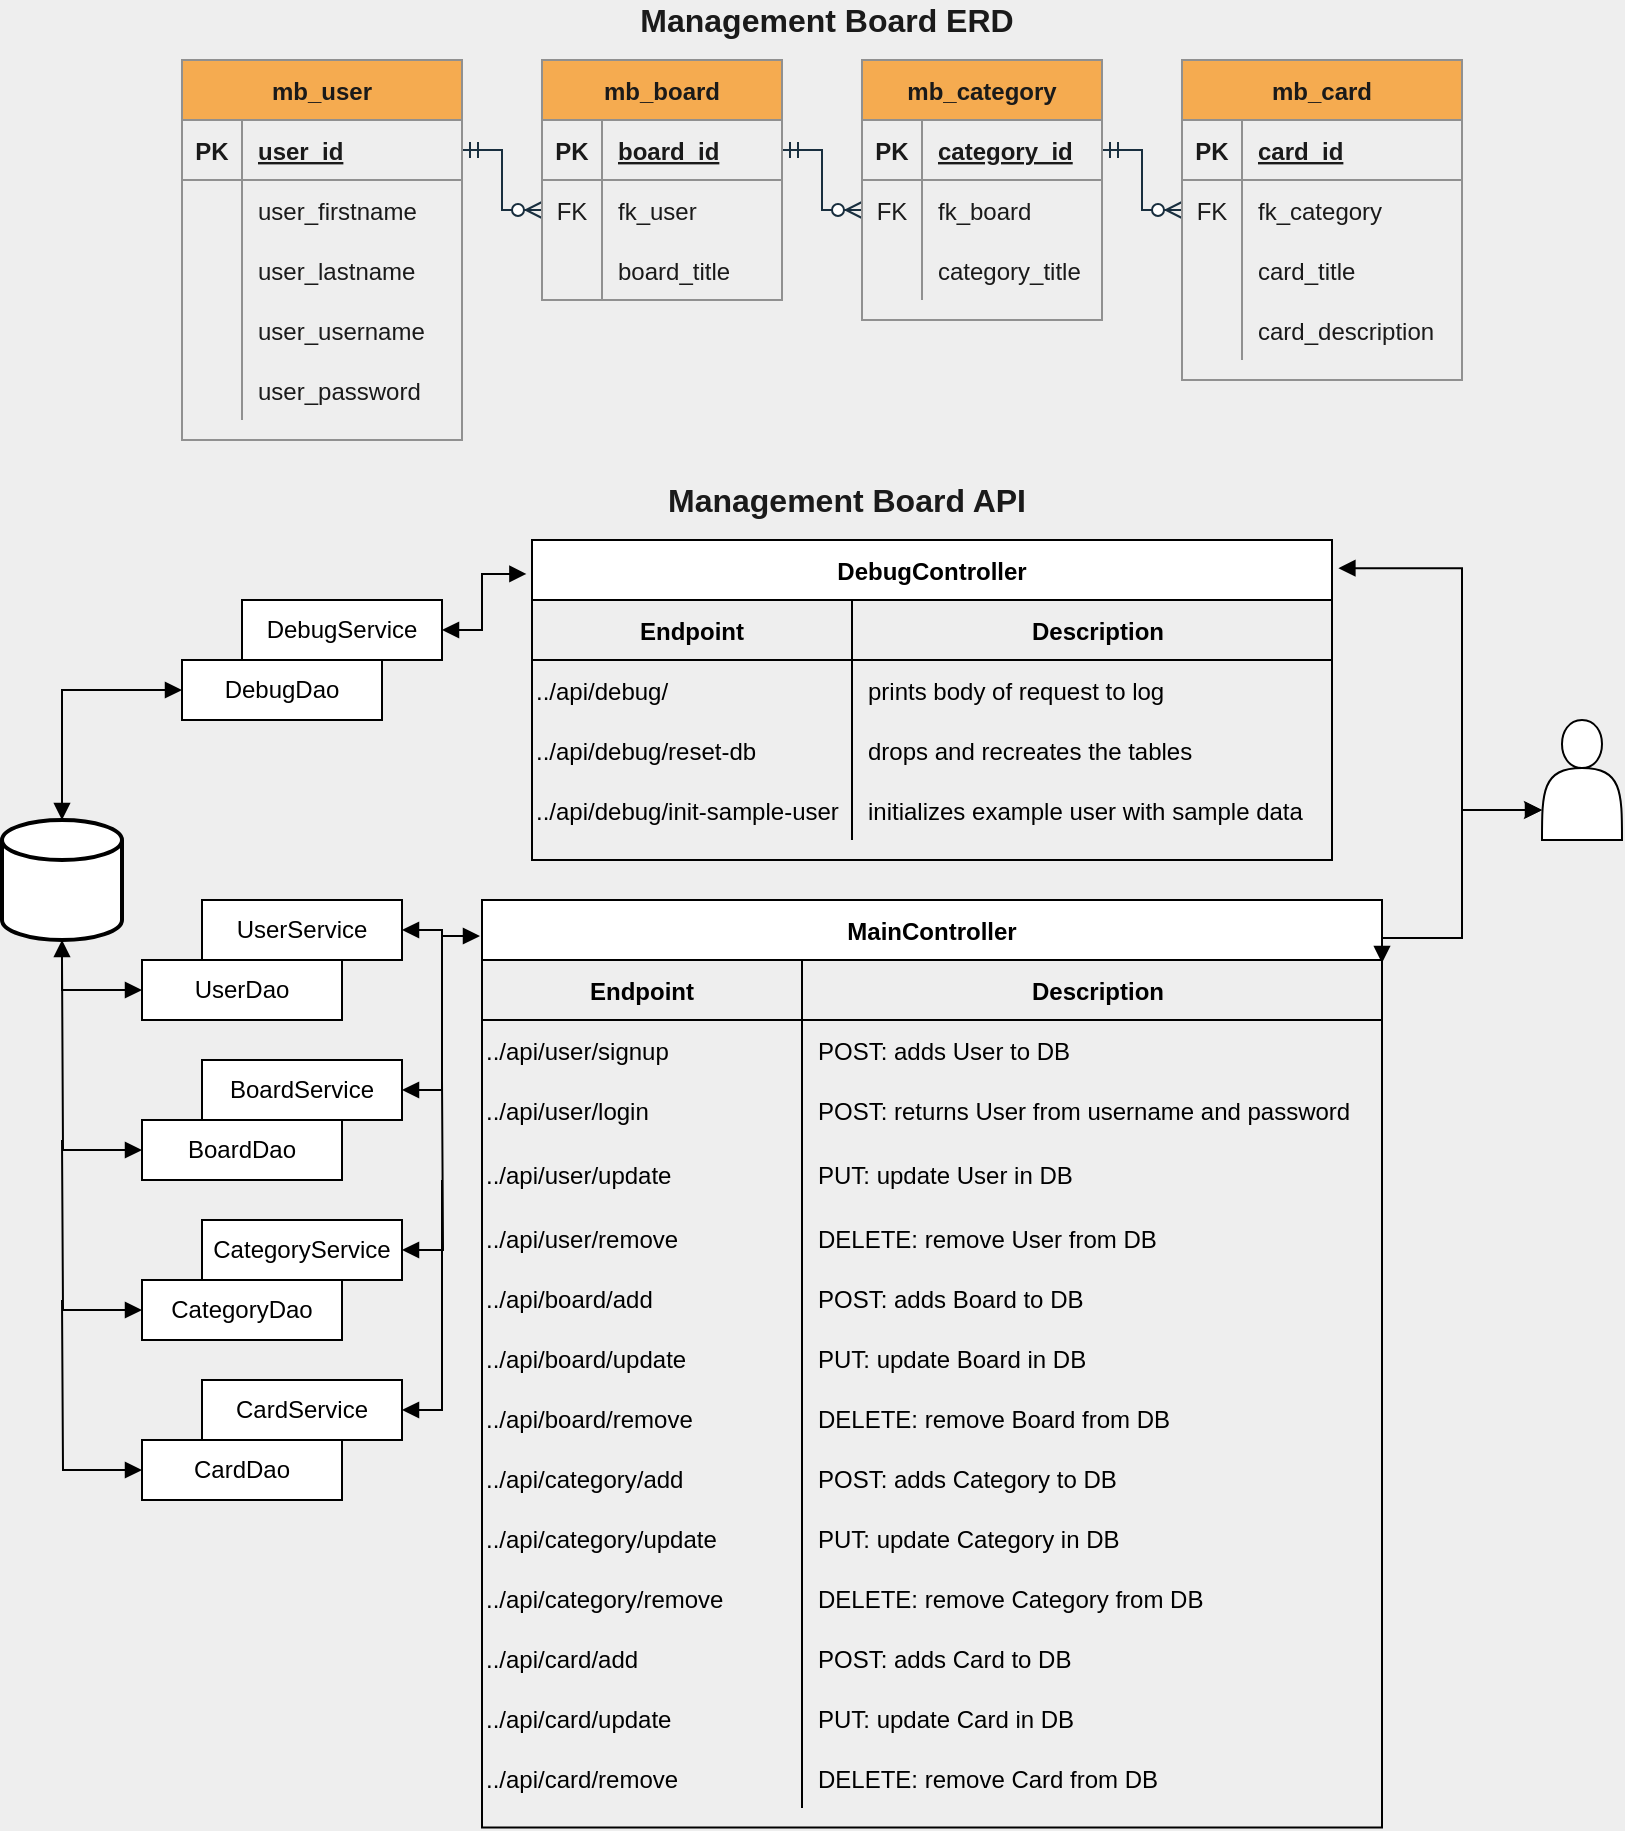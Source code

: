 <mxfile version="13.5.1" type="device"><diagram id="bUS6I_OW84krhXJBu0GH" name="Page-1"><mxGraphModel dx="1033" dy="857" grid="0" gridSize="10" guides="1" tooltips="1" connect="1" arrows="1" fold="1" page="1" pageScale="1" pageWidth="850" pageHeight="1100" background="#EEEEEE" math="0" shadow="0"><root><mxCell id="0"/><mxCell id="1" parent="0"/><mxCell id="Mch8yDM0V4C6ooZWS-Wh-33" style="edgeStyle=orthogonalEdgeStyle;rounded=0;orthogonalLoop=1;jettySize=auto;html=1;exitX=0;exitY=0.5;exitDx=0;exitDy=0;entryX=1;entryY=0.5;entryDx=0;entryDy=0;endArrow=ERmandOne;endFill=0;startArrow=ERzeroToMany;startFill=1;strokeColor=#182E3E;fontColor=#1A1A1A;labelBackgroundColor=#EEEEEE;" parent="1" source="Mch8yDM0V4C6ooZWS-Wh-30" target="Mch8yDM0V4C6ooZWS-Wh-2" edge="1"><mxGeometry relative="1" as="geometry"/></mxCell><mxCell id="Mch8yDM0V4C6ooZWS-Wh-47" style="edgeStyle=orthogonalEdgeStyle;rounded=0;orthogonalLoop=1;jettySize=auto;html=1;exitX=0;exitY=0.5;exitDx=0;exitDy=0;entryX=1;entryY=0.5;entryDx=0;entryDy=0;startArrow=ERzeroToMany;startFill=1;endArrow=ERmandOne;endFill=0;strokeColor=#182E3E;fontColor=#1A1A1A;labelBackgroundColor=#EEEEEE;" parent="1" source="Mch8yDM0V4C6ooZWS-Wh-38" target="Mch8yDM0V4C6ooZWS-Wh-18" edge="1"><mxGeometry relative="1" as="geometry"/></mxCell><mxCell id="Mch8yDM0V4C6ooZWS-Wh-61" style="edgeStyle=orthogonalEdgeStyle;rounded=0;orthogonalLoop=1;jettySize=auto;html=1;exitX=0;exitY=0.5;exitDx=0;exitDy=0;entryX=1;entryY=0.5;entryDx=0;entryDy=0;startArrow=ERzeroToMany;startFill=1;endArrow=ERmandOne;endFill=0;strokeColor=#182E3E;fontColor=#1A1A1A;labelBackgroundColor=#EEEEEE;" parent="1" source="Mch8yDM0V4C6ooZWS-Wh-52" target="Mch8yDM0V4C6ooZWS-Wh-35" edge="1"><mxGeometry relative="1" as="geometry"/></mxCell><mxCell id="6FtDQhhCmPX9kNPYUGTD-1" value="&lt;b&gt;&lt;font style=&quot;font-size: 16px&quot;&gt;Management Board ERD&lt;/font&gt;&lt;/b&gt;" style="text;html=1;strokeColor=none;fillColor=none;align=center;verticalAlign=middle;whiteSpace=wrap;rounded=0;sketch=0;fontColor=#1A1A1A;" parent="1" vertex="1"><mxGeometry x="320" y="10" width="225" height="20" as="geometry"/></mxCell><mxCell id="CRoO7DDvmNHPcw2Kahdc-35" value="&lt;b&gt;&lt;font style=&quot;font-size: 16px&quot;&gt;Management Board API&lt;/font&gt;&lt;/b&gt;" style="text;html=1;strokeColor=none;fillColor=none;align=center;verticalAlign=middle;whiteSpace=wrap;rounded=0;sketch=0;fontColor=#1A1A1A;" parent="1" vertex="1"><mxGeometry x="330" y="250" width="225" height="20" as="geometry"/></mxCell><mxCell id="CRoO7DDvmNHPcw2Kahdc-93" value="" style="strokeWidth=2;html=1;shape=mxgraph.flowchart.database;whiteSpace=wrap;align=left;" parent="1" vertex="1"><mxGeometry x="20" y="420" width="60" height="60" as="geometry"/></mxCell><mxCell id="CRoO7DDvmNHPcw2Kahdc-94" value="" style="shape=actor;whiteSpace=wrap;html=1;align=left;" parent="1" vertex="1"><mxGeometry x="790" y="370" width="40" height="60" as="geometry"/></mxCell><mxCell id="Mch8yDM0V4C6ooZWS-Wh-1" value="mb_user" style="shape=table;startSize=30;container=1;collapsible=1;childLayout=tableLayout;fixedRows=1;rowLines=0;fontStyle=1;align=center;resizeLast=1;fillColor=#F5AB50;strokeColor=#909090;fontColor=#1A1A1A;" parent="1" vertex="1"><mxGeometry x="110" y="40" width="140" height="190" as="geometry"/></mxCell><mxCell id="Mch8yDM0V4C6ooZWS-Wh-2" value="" style="shape=partialRectangle;collapsible=0;dropTarget=0;pointerEvents=0;fillColor=none;top=0;left=0;bottom=1;right=0;points=[[0,0.5],[1,0.5]];portConstraint=eastwest;strokeColor=#909090;fontColor=#1A1A1A;" parent="Mch8yDM0V4C6ooZWS-Wh-1" vertex="1"><mxGeometry y="30" width="140" height="30" as="geometry"/></mxCell><mxCell id="Mch8yDM0V4C6ooZWS-Wh-3" value="PK" style="shape=partialRectangle;connectable=0;fillColor=none;top=0;left=0;bottom=0;right=0;fontStyle=1;overflow=hidden;strokeColor=#909090;fontColor=#1A1A1A;" parent="Mch8yDM0V4C6ooZWS-Wh-2" vertex="1"><mxGeometry width="30" height="30" as="geometry"/></mxCell><mxCell id="Mch8yDM0V4C6ooZWS-Wh-4" value="user_id" style="shape=partialRectangle;connectable=0;fillColor=none;top=0;left=0;bottom=0;right=0;align=left;spacingLeft=6;fontStyle=5;overflow=hidden;strokeColor=#909090;fontColor=#1A1A1A;" parent="Mch8yDM0V4C6ooZWS-Wh-2" vertex="1"><mxGeometry x="30" width="110" height="30" as="geometry"/></mxCell><mxCell id="Mch8yDM0V4C6ooZWS-Wh-5" value="" style="shape=partialRectangle;collapsible=0;dropTarget=0;pointerEvents=0;fillColor=none;top=0;left=0;bottom=0;right=0;points=[[0,0.5],[1,0.5]];portConstraint=eastwest;strokeColor=#909090;fontColor=#1A1A1A;" parent="Mch8yDM0V4C6ooZWS-Wh-1" vertex="1"><mxGeometry y="60" width="140" height="30" as="geometry"/></mxCell><mxCell id="Mch8yDM0V4C6ooZWS-Wh-6" value="" style="shape=partialRectangle;connectable=0;fillColor=none;top=0;left=0;bottom=0;right=0;editable=1;overflow=hidden;strokeColor=#909090;fontColor=#1A1A1A;" parent="Mch8yDM0V4C6ooZWS-Wh-5" vertex="1"><mxGeometry width="30" height="30" as="geometry"/></mxCell><mxCell id="Mch8yDM0V4C6ooZWS-Wh-7" value="user_firstname" style="shape=partialRectangle;connectable=0;fillColor=none;top=0;left=0;bottom=0;right=0;align=left;spacingLeft=6;overflow=hidden;strokeColor=#909090;fontColor=#1A1A1A;" parent="Mch8yDM0V4C6ooZWS-Wh-5" vertex="1"><mxGeometry x="30" width="110" height="30" as="geometry"/></mxCell><mxCell id="Mch8yDM0V4C6ooZWS-Wh-8" value="" style="shape=partialRectangle;collapsible=0;dropTarget=0;pointerEvents=0;fillColor=none;top=0;left=0;bottom=0;right=0;points=[[0,0.5],[1,0.5]];portConstraint=eastwest;strokeColor=#909090;fontColor=#1A1A1A;" parent="Mch8yDM0V4C6ooZWS-Wh-1" vertex="1"><mxGeometry y="90" width="140" height="30" as="geometry"/></mxCell><mxCell id="Mch8yDM0V4C6ooZWS-Wh-9" value="" style="shape=partialRectangle;connectable=0;fillColor=none;top=0;left=0;bottom=0;right=0;editable=1;overflow=hidden;strokeColor=#909090;fontColor=#1A1A1A;" parent="Mch8yDM0V4C6ooZWS-Wh-8" vertex="1"><mxGeometry width="30" height="30" as="geometry"/></mxCell><mxCell id="Mch8yDM0V4C6ooZWS-Wh-10" value="user_lastname" style="shape=partialRectangle;connectable=0;fillColor=none;top=0;left=0;bottom=0;right=0;align=left;spacingLeft=6;overflow=hidden;strokeColor=#909090;fontColor=#1A1A1A;" parent="Mch8yDM0V4C6ooZWS-Wh-8" vertex="1"><mxGeometry x="30" width="110" height="30" as="geometry"/></mxCell><mxCell id="Mch8yDM0V4C6ooZWS-Wh-11" value="" style="shape=partialRectangle;collapsible=0;dropTarget=0;pointerEvents=0;fillColor=none;top=0;left=0;bottom=0;right=0;points=[[0,0.5],[1,0.5]];portConstraint=eastwest;strokeColor=#909090;fontColor=#1A1A1A;" parent="Mch8yDM0V4C6ooZWS-Wh-1" vertex="1"><mxGeometry y="120" width="140" height="30" as="geometry"/></mxCell><mxCell id="Mch8yDM0V4C6ooZWS-Wh-12" value="" style="shape=partialRectangle;connectable=0;fillColor=none;top=0;left=0;bottom=0;right=0;editable=1;overflow=hidden;strokeColor=#909090;fontColor=#1A1A1A;" parent="Mch8yDM0V4C6ooZWS-Wh-11" vertex="1"><mxGeometry width="30" height="30" as="geometry"/></mxCell><mxCell id="Mch8yDM0V4C6ooZWS-Wh-13" value="user_username" style="shape=partialRectangle;connectable=0;fillColor=none;top=0;left=0;bottom=0;right=0;align=left;spacingLeft=6;overflow=hidden;strokeColor=#909090;fontColor=#1A1A1A;" parent="Mch8yDM0V4C6ooZWS-Wh-11" vertex="1"><mxGeometry x="30" width="110" height="30" as="geometry"/></mxCell><mxCell id="Mch8yDM0V4C6ooZWS-Wh-14" value="" style="shape=partialRectangle;collapsible=0;dropTarget=0;pointerEvents=0;fillColor=none;top=0;left=0;bottom=0;right=0;points=[[0,0.5],[1,0.5]];portConstraint=eastwest;strokeColor=#909090;fontColor=#1A1A1A;" parent="Mch8yDM0V4C6ooZWS-Wh-1" vertex="1"><mxGeometry y="150" width="140" height="30" as="geometry"/></mxCell><mxCell id="Mch8yDM0V4C6ooZWS-Wh-15" value="" style="shape=partialRectangle;connectable=0;fillColor=none;top=0;left=0;bottom=0;right=0;editable=1;overflow=hidden;strokeColor=#909090;fontColor=#1A1A1A;" parent="Mch8yDM0V4C6ooZWS-Wh-14" vertex="1"><mxGeometry width="30" height="30" as="geometry"/></mxCell><mxCell id="Mch8yDM0V4C6ooZWS-Wh-16" value="user_password" style="shape=partialRectangle;connectable=0;fillColor=none;top=0;left=0;bottom=0;right=0;align=left;spacingLeft=6;overflow=hidden;strokeColor=#909090;fontColor=#1A1A1A;" parent="Mch8yDM0V4C6ooZWS-Wh-14" vertex="1"><mxGeometry x="30" width="110" height="30" as="geometry"/></mxCell><mxCell id="Mch8yDM0V4C6ooZWS-Wh-17" value="mb_board" style="shape=table;startSize=30;container=1;collapsible=1;childLayout=tableLayout;fixedRows=1;rowLines=0;fontStyle=1;align=center;resizeLast=1;fillColor=#F5AB50;strokeColor=#909090;fontColor=#1A1A1A;" parent="1" vertex="1"><mxGeometry x="290" y="40" width="120" height="120" as="geometry"/></mxCell><mxCell id="Mch8yDM0V4C6ooZWS-Wh-18" value="" style="shape=partialRectangle;collapsible=0;dropTarget=0;pointerEvents=0;fillColor=none;top=0;left=0;bottom=1;right=0;points=[[0,0.5],[1,0.5]];portConstraint=eastwest;strokeColor=#909090;fontColor=#1A1A1A;" parent="Mch8yDM0V4C6ooZWS-Wh-17" vertex="1"><mxGeometry y="30" width="120" height="30" as="geometry"/></mxCell><mxCell id="Mch8yDM0V4C6ooZWS-Wh-19" value="PK" style="shape=partialRectangle;connectable=0;fillColor=none;top=0;left=0;bottom=0;right=0;fontStyle=1;overflow=hidden;strokeColor=#909090;fontColor=#1A1A1A;" parent="Mch8yDM0V4C6ooZWS-Wh-18" vertex="1"><mxGeometry width="30" height="30" as="geometry"/></mxCell><mxCell id="Mch8yDM0V4C6ooZWS-Wh-20" value="board_id" style="shape=partialRectangle;connectable=0;fillColor=none;top=0;left=0;bottom=0;right=0;align=left;spacingLeft=6;fontStyle=5;overflow=hidden;strokeColor=#909090;fontColor=#1A1A1A;" parent="Mch8yDM0V4C6ooZWS-Wh-18" vertex="1"><mxGeometry x="30" width="90" height="30" as="geometry"/></mxCell><mxCell id="Mch8yDM0V4C6ooZWS-Wh-30" value="" style="shape=partialRectangle;collapsible=0;dropTarget=0;pointerEvents=0;fillColor=none;top=0;left=0;bottom=0;right=0;points=[[0,0.5],[1,0.5]];portConstraint=eastwest;strokeColor=#909090;fontColor=#1A1A1A;" parent="Mch8yDM0V4C6ooZWS-Wh-17" vertex="1"><mxGeometry y="60" width="120" height="30" as="geometry"/></mxCell><mxCell id="Mch8yDM0V4C6ooZWS-Wh-31" value="FK" style="shape=partialRectangle;connectable=0;fillColor=none;top=0;left=0;bottom=0;right=0;editable=1;overflow=hidden;strokeColor=#909090;fontColor=#1A1A1A;" parent="Mch8yDM0V4C6ooZWS-Wh-30" vertex="1"><mxGeometry width="30" height="30" as="geometry"/></mxCell><mxCell id="Mch8yDM0V4C6ooZWS-Wh-32" value="fk_user" style="shape=partialRectangle;connectable=0;fillColor=none;top=0;left=0;bottom=0;right=0;align=left;spacingLeft=6;overflow=hidden;strokeColor=#909090;fontColor=#1A1A1A;" parent="Mch8yDM0V4C6ooZWS-Wh-30" vertex="1"><mxGeometry x="30" width="90" height="30" as="geometry"/></mxCell><mxCell id="Mch8yDM0V4C6ooZWS-Wh-21" value="" style="shape=partialRectangle;collapsible=0;dropTarget=0;pointerEvents=0;fillColor=none;top=0;left=0;bottom=0;right=0;points=[[0,0.5],[1,0.5]];portConstraint=eastwest;strokeColor=#909090;fontColor=#1A1A1A;" parent="Mch8yDM0V4C6ooZWS-Wh-17" vertex="1"><mxGeometry y="90" width="120" height="30" as="geometry"/></mxCell><mxCell id="Mch8yDM0V4C6ooZWS-Wh-22" value="" style="shape=partialRectangle;connectable=0;fillColor=none;top=0;left=0;bottom=0;right=0;editable=1;overflow=hidden;strokeColor=#909090;fontColor=#1A1A1A;" parent="Mch8yDM0V4C6ooZWS-Wh-21" vertex="1"><mxGeometry width="30" height="30" as="geometry"/></mxCell><mxCell id="Mch8yDM0V4C6ooZWS-Wh-23" value="board_title" style="shape=partialRectangle;connectable=0;fillColor=none;top=0;left=0;bottom=0;right=0;align=left;spacingLeft=6;overflow=hidden;strokeColor=#909090;fontColor=#1A1A1A;" parent="Mch8yDM0V4C6ooZWS-Wh-21" vertex="1"><mxGeometry x="30" width="90" height="30" as="geometry"/></mxCell><mxCell id="Mch8yDM0V4C6ooZWS-Wh-34" value="mb_category" style="shape=table;startSize=30;container=1;collapsible=1;childLayout=tableLayout;fixedRows=1;rowLines=0;fontStyle=1;align=center;resizeLast=1;fillColor=#F5AB50;strokeColor=#909090;fontColor=#1A1A1A;" parent="1" vertex="1"><mxGeometry x="450" y="40" width="120" height="130" as="geometry"/></mxCell><mxCell id="Mch8yDM0V4C6ooZWS-Wh-35" value="" style="shape=partialRectangle;collapsible=0;dropTarget=0;pointerEvents=0;fillColor=none;top=0;left=0;bottom=1;right=0;points=[[0,0.5],[1,0.5]];portConstraint=eastwest;strokeColor=#909090;fontColor=#1A1A1A;" parent="Mch8yDM0V4C6ooZWS-Wh-34" vertex="1"><mxGeometry y="30" width="120" height="30" as="geometry"/></mxCell><mxCell id="Mch8yDM0V4C6ooZWS-Wh-36" value="PK" style="shape=partialRectangle;connectable=0;fillColor=none;top=0;left=0;bottom=0;right=0;fontStyle=1;overflow=hidden;strokeColor=#909090;fontColor=#1A1A1A;" parent="Mch8yDM0V4C6ooZWS-Wh-35" vertex="1"><mxGeometry width="30" height="30" as="geometry"/></mxCell><mxCell id="Mch8yDM0V4C6ooZWS-Wh-37" value="category_id" style="shape=partialRectangle;connectable=0;fillColor=none;top=0;left=0;bottom=0;right=0;align=left;spacingLeft=6;fontStyle=5;overflow=hidden;strokeColor=#909090;fontColor=#1A1A1A;" parent="Mch8yDM0V4C6ooZWS-Wh-35" vertex="1"><mxGeometry x="30" width="90" height="30" as="geometry"/></mxCell><mxCell id="Mch8yDM0V4C6ooZWS-Wh-38" value="" style="shape=partialRectangle;collapsible=0;dropTarget=0;pointerEvents=0;fillColor=none;top=0;left=0;bottom=0;right=0;points=[[0,0.5],[1,0.5]];portConstraint=eastwest;strokeColor=#909090;fontColor=#1A1A1A;" parent="Mch8yDM0V4C6ooZWS-Wh-34" vertex="1"><mxGeometry y="60" width="120" height="30" as="geometry"/></mxCell><mxCell id="Mch8yDM0V4C6ooZWS-Wh-39" value="FK" style="shape=partialRectangle;connectable=0;fillColor=none;top=0;left=0;bottom=0;right=0;editable=1;overflow=hidden;strokeColor=#909090;fontColor=#1A1A1A;" parent="Mch8yDM0V4C6ooZWS-Wh-38" vertex="1"><mxGeometry width="30" height="30" as="geometry"/></mxCell><mxCell id="Mch8yDM0V4C6ooZWS-Wh-40" value="fk_board" style="shape=partialRectangle;connectable=0;fillColor=none;top=0;left=0;bottom=0;right=0;align=left;spacingLeft=6;overflow=hidden;strokeColor=#909090;fontColor=#1A1A1A;" parent="Mch8yDM0V4C6ooZWS-Wh-38" vertex="1"><mxGeometry x="30" width="90" height="30" as="geometry"/></mxCell><mxCell id="Mch8yDM0V4C6ooZWS-Wh-41" value="" style="shape=partialRectangle;collapsible=0;dropTarget=0;pointerEvents=0;fillColor=none;top=0;left=0;bottom=0;right=0;points=[[0,0.5],[1,0.5]];portConstraint=eastwest;strokeColor=#909090;fontColor=#1A1A1A;" parent="Mch8yDM0V4C6ooZWS-Wh-34" vertex="1"><mxGeometry y="90" width="120" height="30" as="geometry"/></mxCell><mxCell id="Mch8yDM0V4C6ooZWS-Wh-42" value="" style="shape=partialRectangle;connectable=0;fillColor=none;top=0;left=0;bottom=0;right=0;editable=1;overflow=hidden;strokeColor=#909090;fontColor=#1A1A1A;" parent="Mch8yDM0V4C6ooZWS-Wh-41" vertex="1"><mxGeometry width="30" height="30" as="geometry"/></mxCell><mxCell id="Mch8yDM0V4C6ooZWS-Wh-43" value="category_title" style="shape=partialRectangle;connectable=0;fillColor=none;top=0;left=0;bottom=0;right=0;align=left;spacingLeft=6;overflow=hidden;strokeColor=#909090;fontColor=#1A1A1A;" parent="Mch8yDM0V4C6ooZWS-Wh-41" vertex="1"><mxGeometry x="30" width="90" height="30" as="geometry"/></mxCell><mxCell id="Mch8yDM0V4C6ooZWS-Wh-48" value="mb_card" style="shape=table;startSize=30;container=1;collapsible=1;childLayout=tableLayout;fixedRows=1;rowLines=0;fontStyle=1;align=center;resizeLast=1;fillColor=#F5AB50;strokeColor=#909090;fontColor=#1A1A1A;" parent="1" vertex="1"><mxGeometry x="610" y="40" width="140" height="160" as="geometry"/></mxCell><mxCell id="Mch8yDM0V4C6ooZWS-Wh-49" value="" style="shape=partialRectangle;collapsible=0;dropTarget=0;pointerEvents=0;fillColor=none;top=0;left=0;bottom=1;right=0;points=[[0,0.5],[1,0.5]];portConstraint=eastwest;strokeColor=#909090;fontColor=#1A1A1A;" parent="Mch8yDM0V4C6ooZWS-Wh-48" vertex="1"><mxGeometry y="30" width="140" height="30" as="geometry"/></mxCell><mxCell id="Mch8yDM0V4C6ooZWS-Wh-50" value="PK" style="shape=partialRectangle;connectable=0;fillColor=none;top=0;left=0;bottom=0;right=0;fontStyle=1;overflow=hidden;strokeColor=#909090;fontColor=#1A1A1A;" parent="Mch8yDM0V4C6ooZWS-Wh-49" vertex="1"><mxGeometry width="30" height="30" as="geometry"/></mxCell><mxCell id="Mch8yDM0V4C6ooZWS-Wh-51" value="card_id" style="shape=partialRectangle;connectable=0;fillColor=none;top=0;left=0;bottom=0;right=0;align=left;spacingLeft=6;fontStyle=5;overflow=hidden;strokeColor=#909090;fontColor=#1A1A1A;" parent="Mch8yDM0V4C6ooZWS-Wh-49" vertex="1"><mxGeometry x="30" width="110" height="30" as="geometry"/></mxCell><mxCell id="Mch8yDM0V4C6ooZWS-Wh-52" value="" style="shape=partialRectangle;collapsible=0;dropTarget=0;pointerEvents=0;fillColor=none;top=0;left=0;bottom=0;right=0;points=[[0,0.5],[1,0.5]];portConstraint=eastwest;strokeColor=#909090;fontColor=#1A1A1A;" parent="Mch8yDM0V4C6ooZWS-Wh-48" vertex="1"><mxGeometry y="60" width="140" height="30" as="geometry"/></mxCell><mxCell id="Mch8yDM0V4C6ooZWS-Wh-53" value="FK" style="shape=partialRectangle;connectable=0;fillColor=none;top=0;left=0;bottom=0;right=0;editable=1;overflow=hidden;strokeColor=#909090;fontColor=#1A1A1A;" parent="Mch8yDM0V4C6ooZWS-Wh-52" vertex="1"><mxGeometry width="30" height="30" as="geometry"/></mxCell><mxCell id="Mch8yDM0V4C6ooZWS-Wh-54" value="fk_category" style="shape=partialRectangle;connectable=0;fillColor=none;top=0;left=0;bottom=0;right=0;align=left;spacingLeft=6;overflow=hidden;strokeColor=#909090;fontColor=#1A1A1A;" parent="Mch8yDM0V4C6ooZWS-Wh-52" vertex="1"><mxGeometry x="30" width="110" height="30" as="geometry"/></mxCell><mxCell id="Mch8yDM0V4C6ooZWS-Wh-55" value="" style="shape=partialRectangle;collapsible=0;dropTarget=0;pointerEvents=0;fillColor=none;top=0;left=0;bottom=0;right=0;points=[[0,0.5],[1,0.5]];portConstraint=eastwest;strokeColor=#909090;fontColor=#1A1A1A;" parent="Mch8yDM0V4C6ooZWS-Wh-48" vertex="1"><mxGeometry y="90" width="140" height="30" as="geometry"/></mxCell><mxCell id="Mch8yDM0V4C6ooZWS-Wh-56" value="" style="shape=partialRectangle;connectable=0;fillColor=none;top=0;left=0;bottom=0;right=0;editable=1;overflow=hidden;strokeColor=#909090;fontColor=#1A1A1A;" parent="Mch8yDM0V4C6ooZWS-Wh-55" vertex="1"><mxGeometry width="30" height="30" as="geometry"/></mxCell><mxCell id="Mch8yDM0V4C6ooZWS-Wh-57" value="card_title" style="shape=partialRectangle;connectable=0;fillColor=none;top=0;left=0;bottom=0;right=0;align=left;spacingLeft=6;overflow=hidden;strokeColor=#909090;fontColor=#1A1A1A;" parent="Mch8yDM0V4C6ooZWS-Wh-55" vertex="1"><mxGeometry x="30" width="110" height="30" as="geometry"/></mxCell><mxCell id="Mch8yDM0V4C6ooZWS-Wh-58" value="" style="shape=partialRectangle;collapsible=0;dropTarget=0;pointerEvents=0;fillColor=none;top=0;left=0;bottom=0;right=0;points=[[0,0.5],[1,0.5]];portConstraint=eastwest;strokeColor=#909090;fontColor=#1A1A1A;" parent="Mch8yDM0V4C6ooZWS-Wh-48" vertex="1"><mxGeometry y="120" width="140" height="30" as="geometry"/></mxCell><mxCell id="Mch8yDM0V4C6ooZWS-Wh-59" value="" style="shape=partialRectangle;connectable=0;fillColor=none;top=0;left=0;bottom=0;right=0;editable=1;overflow=hidden;strokeColor=#909090;fontColor=#1A1A1A;" parent="Mch8yDM0V4C6ooZWS-Wh-58" vertex="1"><mxGeometry width="30" height="30" as="geometry"/></mxCell><mxCell id="Mch8yDM0V4C6ooZWS-Wh-60" value="card_description" style="shape=partialRectangle;connectable=0;fillColor=none;top=0;left=0;bottom=0;right=0;align=left;spacingLeft=6;overflow=hidden;strokeColor=#909090;fontColor=#1A1A1A;" parent="Mch8yDM0V4C6ooZWS-Wh-58" vertex="1"><mxGeometry x="30" width="110" height="30" as="geometry"/></mxCell><mxCell id="CRoO7DDvmNHPcw2Kahdc-36" value="MainController" style="shape=table;startSize=30;container=1;collapsible=1;childLayout=tableLayout;fixedRows=1;rowLines=0;fontStyle=1;align=center;resizeLast=1;" parent="1" vertex="1"><mxGeometry x="260" y="460" width="450" height="463.75" as="geometry"/></mxCell><mxCell id="CRoO7DDvmNHPcw2Kahdc-37" value="" style="shape=partialRectangle;collapsible=0;dropTarget=0;pointerEvents=0;fillColor=none;top=0;left=0;bottom=1;right=0;points=[[0,0.5],[1,0.5]];portConstraint=eastwest;" parent="CRoO7DDvmNHPcw2Kahdc-36" vertex="1"><mxGeometry y="30" width="450" height="30" as="geometry"/></mxCell><mxCell id="CRoO7DDvmNHPcw2Kahdc-38" value="Endpoint" style="shape=partialRectangle;connectable=0;fillColor=none;top=0;left=0;bottom=0;right=0;fontStyle=1;overflow=hidden;" parent="CRoO7DDvmNHPcw2Kahdc-37" vertex="1"><mxGeometry width="160" height="30" as="geometry"/></mxCell><mxCell id="CRoO7DDvmNHPcw2Kahdc-39" value="Description" style="shape=partialRectangle;connectable=0;fillColor=none;top=0;left=0;bottom=0;right=0;align=center;spacingLeft=6;fontStyle=1;overflow=hidden;" parent="CRoO7DDvmNHPcw2Kahdc-37" vertex="1"><mxGeometry x="160" width="290" height="30" as="geometry"/></mxCell><mxCell id="CRoO7DDvmNHPcw2Kahdc-40" value="" style="shape=partialRectangle;collapsible=0;dropTarget=0;pointerEvents=0;fillColor=none;top=0;left=0;bottom=0;right=0;points=[[0,0.5],[1,0.5]];portConstraint=eastwest;" parent="CRoO7DDvmNHPcw2Kahdc-36" vertex="1"><mxGeometry y="60" width="450" height="30" as="geometry"/></mxCell><mxCell id="CRoO7DDvmNHPcw2Kahdc-41" value="../api/user/signup" style="shape=partialRectangle;connectable=0;fillColor=none;top=0;left=0;bottom=0;right=0;editable=1;overflow=hidden;align=left;" parent="CRoO7DDvmNHPcw2Kahdc-40" vertex="1"><mxGeometry width="160" height="30" as="geometry"/></mxCell><mxCell id="CRoO7DDvmNHPcw2Kahdc-42" value="POST: adds User to DB" style="shape=partialRectangle;connectable=0;fillColor=none;top=0;left=0;bottom=0;right=0;align=left;spacingLeft=6;overflow=hidden;" parent="CRoO7DDvmNHPcw2Kahdc-40" vertex="1"><mxGeometry x="160" width="290" height="30" as="geometry"/></mxCell><mxCell id="CRoO7DDvmNHPcw2Kahdc-43" value="" style="shape=partialRectangle;collapsible=0;dropTarget=0;pointerEvents=0;fillColor=none;top=0;left=0;bottom=0;right=0;points=[[0,0.5],[1,0.5]];portConstraint=eastwest;" parent="CRoO7DDvmNHPcw2Kahdc-36" vertex="1"><mxGeometry y="90" width="450" height="30" as="geometry"/></mxCell><mxCell id="CRoO7DDvmNHPcw2Kahdc-44" value="../api/user/login" style="shape=partialRectangle;connectable=0;fillColor=none;top=0;left=0;bottom=0;right=0;editable=1;overflow=hidden;align=left;" parent="CRoO7DDvmNHPcw2Kahdc-43" vertex="1"><mxGeometry width="160" height="30" as="geometry"/></mxCell><mxCell id="CRoO7DDvmNHPcw2Kahdc-45" value="POST: returns User from username and password" style="shape=partialRectangle;connectable=0;fillColor=none;top=0;left=0;bottom=0;right=0;align=left;spacingLeft=6;overflow=hidden;" parent="CRoO7DDvmNHPcw2Kahdc-43" vertex="1"><mxGeometry x="160" width="290" height="30" as="geometry"/></mxCell><mxCell id="CRoO7DDvmNHPcw2Kahdc-46" value="" style="shape=partialRectangle;collapsible=0;dropTarget=0;pointerEvents=0;fillColor=none;top=0;left=0;bottom=0;right=0;points=[[0,0.5],[1,0.5]];portConstraint=eastwest;" parent="CRoO7DDvmNHPcw2Kahdc-36" vertex="1"><mxGeometry y="120" width="450" height="34" as="geometry"/></mxCell><mxCell id="CRoO7DDvmNHPcw2Kahdc-47" value="../api/user/update" style="shape=partialRectangle;connectable=0;fillColor=none;top=0;left=0;bottom=0;right=0;editable=1;overflow=hidden;align=left;" parent="CRoO7DDvmNHPcw2Kahdc-46" vertex="1"><mxGeometry width="160" height="34" as="geometry"/></mxCell><mxCell id="CRoO7DDvmNHPcw2Kahdc-48" value="PUT: update User in DB" style="shape=partialRectangle;connectable=0;fillColor=none;top=0;left=0;bottom=0;right=0;align=left;spacingLeft=6;overflow=hidden;" parent="CRoO7DDvmNHPcw2Kahdc-46" vertex="1"><mxGeometry x="160" width="290" height="34" as="geometry"/></mxCell><mxCell id="CRoO7DDvmNHPcw2Kahdc-68" value="" style="shape=partialRectangle;collapsible=0;dropTarget=0;pointerEvents=0;fillColor=none;top=0;left=0;bottom=0;right=0;points=[[0,0.5],[1,0.5]];portConstraint=eastwest;" parent="CRoO7DDvmNHPcw2Kahdc-36" vertex="1"><mxGeometry y="154" width="450" height="30" as="geometry"/></mxCell><mxCell id="CRoO7DDvmNHPcw2Kahdc-69" value="../api/user/remove" style="shape=partialRectangle;connectable=0;fillColor=none;top=0;left=0;bottom=0;right=0;editable=1;overflow=hidden;align=left;" parent="CRoO7DDvmNHPcw2Kahdc-68" vertex="1"><mxGeometry width="160" height="30" as="geometry"/></mxCell><mxCell id="CRoO7DDvmNHPcw2Kahdc-70" value="DELETE: remove User from DB" style="shape=partialRectangle;connectable=0;fillColor=none;top=0;left=0;bottom=0;right=0;align=left;spacingLeft=6;overflow=hidden;" parent="CRoO7DDvmNHPcw2Kahdc-68" vertex="1"><mxGeometry x="160" width="290" height="30" as="geometry"/></mxCell><mxCell id="CRoO7DDvmNHPcw2Kahdc-81" value="" style="shape=partialRectangle;collapsible=0;dropTarget=0;pointerEvents=0;fillColor=none;top=0;left=0;bottom=0;right=0;points=[[0,0.5],[1,0.5]];portConstraint=eastwest;" parent="CRoO7DDvmNHPcw2Kahdc-36" vertex="1"><mxGeometry y="184" width="450" height="30" as="geometry"/></mxCell><mxCell id="CRoO7DDvmNHPcw2Kahdc-82" value="../api/board/add" style="shape=partialRectangle;connectable=0;fillColor=none;top=0;left=0;bottom=0;right=0;editable=1;overflow=hidden;align=left;" parent="CRoO7DDvmNHPcw2Kahdc-81" vertex="1"><mxGeometry width="160" height="30" as="geometry"/></mxCell><mxCell id="CRoO7DDvmNHPcw2Kahdc-83" value="POST: adds Board to DB" style="shape=partialRectangle;connectable=0;fillColor=none;top=0;left=0;bottom=0;right=0;align=left;spacingLeft=6;overflow=hidden;" parent="CRoO7DDvmNHPcw2Kahdc-81" vertex="1"><mxGeometry x="160" width="290" height="30" as="geometry"/></mxCell><mxCell id="CRoO7DDvmNHPcw2Kahdc-87" value="" style="shape=partialRectangle;collapsible=0;dropTarget=0;pointerEvents=0;fillColor=none;top=0;left=0;bottom=0;right=0;points=[[0,0.5],[1,0.5]];portConstraint=eastwest;" parent="CRoO7DDvmNHPcw2Kahdc-36" vertex="1"><mxGeometry y="214" width="450" height="30" as="geometry"/></mxCell><mxCell id="CRoO7DDvmNHPcw2Kahdc-88" value="../api/board/update" style="shape=partialRectangle;connectable=0;fillColor=none;top=0;left=0;bottom=0;right=0;editable=1;overflow=hidden;align=left;" parent="CRoO7DDvmNHPcw2Kahdc-87" vertex="1"><mxGeometry width="160" height="30" as="geometry"/></mxCell><mxCell id="CRoO7DDvmNHPcw2Kahdc-89" value="PUT: update Board in DB" style="shape=partialRectangle;connectable=0;fillColor=none;top=0;left=0;bottom=0;right=0;align=left;spacingLeft=6;overflow=hidden;" parent="CRoO7DDvmNHPcw2Kahdc-87" vertex="1"><mxGeometry x="160" width="290" height="30" as="geometry"/></mxCell><mxCell id="CRoO7DDvmNHPcw2Kahdc-90" value="" style="shape=partialRectangle;collapsible=0;dropTarget=0;pointerEvents=0;fillColor=none;top=0;left=0;bottom=0;right=0;points=[[0,0.5],[1,0.5]];portConstraint=eastwest;" parent="CRoO7DDvmNHPcw2Kahdc-36" vertex="1"><mxGeometry y="244" width="450" height="30" as="geometry"/></mxCell><mxCell id="CRoO7DDvmNHPcw2Kahdc-91" value="../api/board/remove" style="shape=partialRectangle;connectable=0;fillColor=none;top=0;left=0;bottom=0;right=0;editable=1;overflow=hidden;align=left;" parent="CRoO7DDvmNHPcw2Kahdc-90" vertex="1"><mxGeometry width="160" height="30" as="geometry"/></mxCell><mxCell id="CRoO7DDvmNHPcw2Kahdc-92" value="DELETE: remove Board from DB" style="shape=partialRectangle;connectable=0;fillColor=none;top=0;left=0;bottom=0;right=0;align=left;spacingLeft=6;overflow=hidden;" parent="CRoO7DDvmNHPcw2Kahdc-90" vertex="1"><mxGeometry x="160" width="290" height="30" as="geometry"/></mxCell><mxCell id="CRoO7DDvmNHPcw2Kahdc-126" value="" style="shape=partialRectangle;collapsible=0;dropTarget=0;pointerEvents=0;fillColor=none;top=0;left=0;bottom=0;right=0;points=[[0,0.5],[1,0.5]];portConstraint=eastwest;" parent="CRoO7DDvmNHPcw2Kahdc-36" vertex="1"><mxGeometry y="274" width="450" height="30" as="geometry"/></mxCell><mxCell id="CRoO7DDvmNHPcw2Kahdc-127" value="../api/category/add" style="shape=partialRectangle;connectable=0;fillColor=none;top=0;left=0;bottom=0;right=0;editable=1;overflow=hidden;align=left;" parent="CRoO7DDvmNHPcw2Kahdc-126" vertex="1"><mxGeometry width="160" height="30" as="geometry"/></mxCell><mxCell id="CRoO7DDvmNHPcw2Kahdc-128" value="POST: adds Category to DB" style="shape=partialRectangle;connectable=0;fillColor=none;top=0;left=0;bottom=0;right=0;align=left;spacingLeft=6;overflow=hidden;" parent="CRoO7DDvmNHPcw2Kahdc-126" vertex="1"><mxGeometry x="160" width="290" height="30" as="geometry"/></mxCell><mxCell id="CRoO7DDvmNHPcw2Kahdc-132" value="" style="shape=partialRectangle;collapsible=0;dropTarget=0;pointerEvents=0;fillColor=none;top=0;left=0;bottom=0;right=0;points=[[0,0.5],[1,0.5]];portConstraint=eastwest;" parent="CRoO7DDvmNHPcw2Kahdc-36" vertex="1"><mxGeometry y="304" width="450" height="30" as="geometry"/></mxCell><mxCell id="CRoO7DDvmNHPcw2Kahdc-133" value="../api/category/update" style="shape=partialRectangle;connectable=0;fillColor=none;top=0;left=0;bottom=0;right=0;editable=1;overflow=hidden;align=left;" parent="CRoO7DDvmNHPcw2Kahdc-132" vertex="1"><mxGeometry width="160" height="30" as="geometry"/></mxCell><mxCell id="CRoO7DDvmNHPcw2Kahdc-134" value="PUT: update Category in DB" style="shape=partialRectangle;connectable=0;fillColor=none;top=0;left=0;bottom=0;right=0;align=left;spacingLeft=6;overflow=hidden;" parent="CRoO7DDvmNHPcw2Kahdc-132" vertex="1"><mxGeometry x="160" width="290" height="30" as="geometry"/></mxCell><mxCell id="CRoO7DDvmNHPcw2Kahdc-135" value="" style="shape=partialRectangle;collapsible=0;dropTarget=0;pointerEvents=0;fillColor=none;top=0;left=0;bottom=0;right=0;points=[[0,0.5],[1,0.5]];portConstraint=eastwest;" parent="CRoO7DDvmNHPcw2Kahdc-36" vertex="1"><mxGeometry y="334" width="450" height="30" as="geometry"/></mxCell><mxCell id="CRoO7DDvmNHPcw2Kahdc-136" value="../api/category/remove" style="shape=partialRectangle;connectable=0;fillColor=none;top=0;left=0;bottom=0;right=0;editable=1;overflow=hidden;align=left;" parent="CRoO7DDvmNHPcw2Kahdc-135" vertex="1"><mxGeometry width="160" height="30" as="geometry"/></mxCell><mxCell id="CRoO7DDvmNHPcw2Kahdc-137" value="DELETE: remove Category from DB" style="shape=partialRectangle;connectable=0;fillColor=none;top=0;left=0;bottom=0;right=0;align=left;spacingLeft=6;overflow=hidden;" parent="CRoO7DDvmNHPcw2Kahdc-135" vertex="1"><mxGeometry x="160" width="290" height="30" as="geometry"/></mxCell><mxCell id="CRoO7DDvmNHPcw2Kahdc-138" value="" style="shape=partialRectangle;collapsible=0;dropTarget=0;pointerEvents=0;fillColor=none;top=0;left=0;bottom=0;right=0;points=[[0,0.5],[1,0.5]];portConstraint=eastwest;" parent="CRoO7DDvmNHPcw2Kahdc-36" vertex="1"><mxGeometry y="364" width="450" height="30" as="geometry"/></mxCell><mxCell id="CRoO7DDvmNHPcw2Kahdc-139" value="../api/card/add" style="shape=partialRectangle;connectable=0;fillColor=none;top=0;left=0;bottom=0;right=0;editable=1;overflow=hidden;align=left;" parent="CRoO7DDvmNHPcw2Kahdc-138" vertex="1"><mxGeometry width="160" height="30" as="geometry"/></mxCell><mxCell id="CRoO7DDvmNHPcw2Kahdc-140" value="POST: adds Card to DB" style="shape=partialRectangle;connectable=0;fillColor=none;top=0;left=0;bottom=0;right=0;align=left;spacingLeft=6;overflow=hidden;" parent="CRoO7DDvmNHPcw2Kahdc-138" vertex="1"><mxGeometry x="160" width="290" height="30" as="geometry"/></mxCell><mxCell id="CRoO7DDvmNHPcw2Kahdc-141" value="" style="shape=partialRectangle;collapsible=0;dropTarget=0;pointerEvents=0;fillColor=none;top=0;left=0;bottom=0;right=0;points=[[0,0.5],[1,0.5]];portConstraint=eastwest;" parent="CRoO7DDvmNHPcw2Kahdc-36" vertex="1"><mxGeometry y="394" width="450" height="30" as="geometry"/></mxCell><mxCell id="CRoO7DDvmNHPcw2Kahdc-142" value="../api/card/update" style="shape=partialRectangle;connectable=0;fillColor=none;top=0;left=0;bottom=0;right=0;editable=1;overflow=hidden;align=left;" parent="CRoO7DDvmNHPcw2Kahdc-141" vertex="1"><mxGeometry width="160" height="30" as="geometry"/></mxCell><mxCell id="CRoO7DDvmNHPcw2Kahdc-143" value="PUT: update Card in DB" style="shape=partialRectangle;connectable=0;fillColor=none;top=0;left=0;bottom=0;right=0;align=left;spacingLeft=6;overflow=hidden;" parent="CRoO7DDvmNHPcw2Kahdc-141" vertex="1"><mxGeometry x="160" width="290" height="30" as="geometry"/></mxCell><mxCell id="CRoO7DDvmNHPcw2Kahdc-144" value="" style="shape=partialRectangle;collapsible=0;dropTarget=0;pointerEvents=0;fillColor=none;top=0;left=0;bottom=0;right=0;points=[[0,0.5],[1,0.5]];portConstraint=eastwest;" parent="CRoO7DDvmNHPcw2Kahdc-36" vertex="1"><mxGeometry y="424" width="450" height="30" as="geometry"/></mxCell><mxCell id="CRoO7DDvmNHPcw2Kahdc-145" value="../api/card/remove" style="shape=partialRectangle;connectable=0;fillColor=none;top=0;left=0;bottom=0;right=0;editable=1;overflow=hidden;align=left;" parent="CRoO7DDvmNHPcw2Kahdc-144" vertex="1"><mxGeometry width="160" height="30" as="geometry"/></mxCell><mxCell id="CRoO7DDvmNHPcw2Kahdc-146" value="DELETE: remove Card from DB" style="shape=partialRectangle;connectable=0;fillColor=none;top=0;left=0;bottom=0;right=0;align=left;spacingLeft=6;overflow=hidden;" parent="CRoO7DDvmNHPcw2Kahdc-144" vertex="1"><mxGeometry x="160" width="290" height="30" as="geometry"/></mxCell><mxCell id="CRoO7DDvmNHPcw2Kahdc-96" style="edgeStyle=orthogonalEdgeStyle;rounded=0;orthogonalLoop=1;jettySize=auto;html=1;exitX=1.008;exitY=0.088;exitDx=0;exitDy=0;entryX=0;entryY=0.75;entryDx=0;entryDy=0;exitPerimeter=0;startArrow=block;startFill=1;" parent="1" source="CRoO7DDvmNHPcw2Kahdc-22" target="CRoO7DDvmNHPcw2Kahdc-94" edge="1"><mxGeometry relative="1" as="geometry"><Array as="points"><mxPoint x="750" y="294"/><mxPoint x="750" y="415"/></Array></mxGeometry></mxCell><mxCell id="CRoO7DDvmNHPcw2Kahdc-97" style="edgeStyle=orthogonalEdgeStyle;rounded=0;orthogonalLoop=1;jettySize=auto;html=1;exitX=1;exitY=0.068;exitDx=0;exitDy=0;exitPerimeter=0;entryX=0;entryY=0.75;entryDx=0;entryDy=0;startArrow=block;startFill=1;endArrow=block;endFill=1;" parent="1" source="CRoO7DDvmNHPcw2Kahdc-36" target="CRoO7DDvmNHPcw2Kahdc-94" edge="1"><mxGeometry relative="1" as="geometry"><mxPoint x="770" y="450" as="targetPoint"/><Array as="points"><mxPoint x="750" y="479"/><mxPoint x="750" y="415"/></Array></mxGeometry></mxCell><mxCell id="CRoO7DDvmNHPcw2Kahdc-98" value="DebugService" style="whiteSpace=wrap;html=1;align=center;" parent="1" vertex="1"><mxGeometry x="140" y="310" width="100" height="30" as="geometry"/></mxCell><mxCell id="CRoO7DDvmNHPcw2Kahdc-109" style="edgeStyle=orthogonalEdgeStyle;rounded=0;orthogonalLoop=1;jettySize=auto;html=1;exitX=0;exitY=0.5;exitDx=0;exitDy=0;entryX=0.5;entryY=0;entryDx=0;entryDy=0;entryPerimeter=0;startArrow=block;startFill=1;endArrow=block;endFill=1;" parent="1" source="CRoO7DDvmNHPcw2Kahdc-99" target="CRoO7DDvmNHPcw2Kahdc-93" edge="1"><mxGeometry relative="1" as="geometry"/></mxCell><mxCell id="CRoO7DDvmNHPcw2Kahdc-99" value="DebugDao" style="whiteSpace=wrap;html=1;align=center;" parent="1" vertex="1"><mxGeometry x="110" y="340" width="100" height="30" as="geometry"/></mxCell><mxCell id="CRoO7DDvmNHPcw2Kahdc-100" value="UserService" style="whiteSpace=wrap;html=1;align=center;" parent="1" vertex="1"><mxGeometry x="120" y="460" width="100" height="30" as="geometry"/></mxCell><mxCell id="CRoO7DDvmNHPcw2Kahdc-118" style="edgeStyle=orthogonalEdgeStyle;rounded=0;orthogonalLoop=1;jettySize=auto;html=1;exitX=0;exitY=0.5;exitDx=0;exitDy=0;entryX=0.5;entryY=1;entryDx=0;entryDy=0;entryPerimeter=0;startArrow=block;startFill=1;endArrow=block;endFill=1;" parent="1" source="CRoO7DDvmNHPcw2Kahdc-101" target="CRoO7DDvmNHPcw2Kahdc-93" edge="1"><mxGeometry relative="1" as="geometry"/></mxCell><mxCell id="CRoO7DDvmNHPcw2Kahdc-101" value="UserDao" style="whiteSpace=wrap;html=1;align=center;" parent="1" vertex="1"><mxGeometry x="90" y="490" width="100" height="30" as="geometry"/></mxCell><mxCell id="CRoO7DDvmNHPcw2Kahdc-102" value="BoardService" style="whiteSpace=wrap;html=1;align=center;" parent="1" vertex="1"><mxGeometry x="120" y="540" width="100" height="30" as="geometry"/></mxCell><mxCell id="CRoO7DDvmNHPcw2Kahdc-119" style="edgeStyle=orthogonalEdgeStyle;rounded=0;orthogonalLoop=1;jettySize=auto;html=1;exitX=0;exitY=0.5;exitDx=0;exitDy=0;startArrow=block;startFill=1;endArrow=none;endFill=0;" parent="1" source="CRoO7DDvmNHPcw2Kahdc-103" edge="1"><mxGeometry relative="1" as="geometry"><mxPoint x="50" y="490" as="targetPoint"/></mxGeometry></mxCell><mxCell id="CRoO7DDvmNHPcw2Kahdc-103" value="BoardDao" style="whiteSpace=wrap;html=1;align=center;" parent="1" vertex="1"><mxGeometry x="90" y="570" width="100" height="30" as="geometry"/></mxCell><mxCell id="CRoO7DDvmNHPcw2Kahdc-114" style="edgeStyle=orthogonalEdgeStyle;rounded=0;orthogonalLoop=1;jettySize=auto;html=1;exitX=1;exitY=0.5;exitDx=0;exitDy=0;startArrow=block;startFill=1;endArrow=none;endFill=0;" parent="1" source="CRoO7DDvmNHPcw2Kahdc-104" edge="1"><mxGeometry relative="1" as="geometry"><mxPoint x="240" y="550" as="targetPoint"/></mxGeometry></mxCell><mxCell id="CRoO7DDvmNHPcw2Kahdc-104" value="CategoryService" style="whiteSpace=wrap;html=1;align=center;" parent="1" vertex="1"><mxGeometry x="120" y="620" width="100" height="30" as="geometry"/></mxCell><mxCell id="CRoO7DDvmNHPcw2Kahdc-120" style="edgeStyle=orthogonalEdgeStyle;rounded=0;orthogonalLoop=1;jettySize=auto;html=1;exitX=0;exitY=0.5;exitDx=0;exitDy=0;startArrow=block;startFill=1;endArrow=none;endFill=0;" parent="1" source="CRoO7DDvmNHPcw2Kahdc-105" edge="1"><mxGeometry relative="1" as="geometry"><mxPoint x="50" y="580" as="targetPoint"/></mxGeometry></mxCell><mxCell id="CRoO7DDvmNHPcw2Kahdc-105" value="CategoryDao" style="whiteSpace=wrap;html=1;align=center;" parent="1" vertex="1"><mxGeometry x="90" y="650" width="100" height="30" as="geometry"/></mxCell><mxCell id="CRoO7DDvmNHPcw2Kahdc-106" value="CardService" style="whiteSpace=wrap;html=1;align=center;" parent="1" vertex="1"><mxGeometry x="120" y="700" width="100" height="30" as="geometry"/></mxCell><mxCell id="CRoO7DDvmNHPcw2Kahdc-121" style="edgeStyle=orthogonalEdgeStyle;rounded=0;orthogonalLoop=1;jettySize=auto;html=1;exitX=0;exitY=0.5;exitDx=0;exitDy=0;startArrow=block;startFill=1;endArrow=none;endFill=0;" parent="1" source="CRoO7DDvmNHPcw2Kahdc-107" edge="1"><mxGeometry relative="1" as="geometry"><mxPoint x="50" y="660" as="targetPoint"/></mxGeometry></mxCell><mxCell id="CRoO7DDvmNHPcw2Kahdc-107" value="CardDao" style="whiteSpace=wrap;html=1;align=center;" parent="1" vertex="1"><mxGeometry x="90" y="730" width="100" height="30" as="geometry"/></mxCell><mxCell id="CRoO7DDvmNHPcw2Kahdc-108" style="edgeStyle=orthogonalEdgeStyle;rounded=0;orthogonalLoop=1;jettySize=auto;html=1;exitX=-0.007;exitY=0.106;exitDx=0;exitDy=0;entryX=1;entryY=0.5;entryDx=0;entryDy=0;startArrow=block;startFill=1;endArrow=block;endFill=1;exitPerimeter=0;" parent="1" source="CRoO7DDvmNHPcw2Kahdc-22" target="CRoO7DDvmNHPcw2Kahdc-98" edge="1"><mxGeometry relative="1" as="geometry"><Array as="points"><mxPoint x="260" y="297"/><mxPoint x="260" y="325"/></Array></mxGeometry></mxCell><mxCell id="CRoO7DDvmNHPcw2Kahdc-115" style="edgeStyle=orthogonalEdgeStyle;rounded=0;orthogonalLoop=1;jettySize=auto;html=1;entryX=1;entryY=0.5;entryDx=0;entryDy=0;startArrow=none;startFill=0;endArrow=block;endFill=1;" parent="1" target="CRoO7DDvmNHPcw2Kahdc-100" edge="1"><mxGeometry relative="1" as="geometry"><mxPoint x="240" y="490" as="sourcePoint"/><Array as="points"><mxPoint x="240" y="475"/></Array></mxGeometry></mxCell><mxCell id="CRoO7DDvmNHPcw2Kahdc-116" style="edgeStyle=orthogonalEdgeStyle;rounded=0;orthogonalLoop=1;jettySize=auto;html=1;entryX=1;entryY=0.5;entryDx=0;entryDy=0;startArrow=block;startFill=1;endArrow=block;endFill=1;" parent="1" target="CRoO7DDvmNHPcw2Kahdc-102" edge="1"><mxGeometry relative="1" as="geometry"><mxPoint x="259" y="478" as="sourcePoint"/><Array as="points"><mxPoint x="240" y="478"/><mxPoint x="240" y="555"/></Array></mxGeometry></mxCell><mxCell id="CRoO7DDvmNHPcw2Kahdc-117" style="edgeStyle=orthogonalEdgeStyle;rounded=0;orthogonalLoop=1;jettySize=auto;html=1;entryX=1;entryY=0.5;entryDx=0;entryDy=0;startArrow=none;startFill=0;endArrow=block;endFill=1;" parent="1" target="CRoO7DDvmNHPcw2Kahdc-106" edge="1"><mxGeometry relative="1" as="geometry"><mxPoint x="240" y="600" as="sourcePoint"/><Array as="points"><mxPoint x="240" y="715"/></Array></mxGeometry></mxCell><mxCell id="CRoO7DDvmNHPcw2Kahdc-22" value="DebugController" style="shape=table;startSize=30;container=1;collapsible=1;childLayout=tableLayout;fixedRows=1;rowLines=0;fontStyle=1;align=center;resizeLast=1;" parent="1" vertex="1"><mxGeometry x="285" y="280" width="400" height="160" as="geometry"/></mxCell><mxCell id="CRoO7DDvmNHPcw2Kahdc-23" value="" style="shape=partialRectangle;collapsible=0;dropTarget=0;pointerEvents=0;fillColor=none;top=0;left=0;bottom=1;right=0;points=[[0,0.5],[1,0.5]];portConstraint=eastwest;" parent="CRoO7DDvmNHPcw2Kahdc-22" vertex="1"><mxGeometry y="30" width="400" height="30" as="geometry"/></mxCell><mxCell id="CRoO7DDvmNHPcw2Kahdc-24" value="Endpoint" style="shape=partialRectangle;connectable=0;fillColor=none;top=0;left=0;bottom=0;right=0;fontStyle=1;overflow=hidden;" parent="CRoO7DDvmNHPcw2Kahdc-23" vertex="1"><mxGeometry width="160" height="30" as="geometry"/></mxCell><mxCell id="CRoO7DDvmNHPcw2Kahdc-25" value="Description" style="shape=partialRectangle;connectable=0;fillColor=none;top=0;left=0;bottom=0;right=0;align=center;spacingLeft=6;fontStyle=1;overflow=hidden;" parent="CRoO7DDvmNHPcw2Kahdc-23" vertex="1"><mxGeometry x="160" width="240" height="30" as="geometry"/></mxCell><mxCell id="CRoO7DDvmNHPcw2Kahdc-26" value="" style="shape=partialRectangle;collapsible=0;dropTarget=0;pointerEvents=0;fillColor=none;top=0;left=0;bottom=0;right=0;points=[[0,0.5],[1,0.5]];portConstraint=eastwest;" parent="CRoO7DDvmNHPcw2Kahdc-22" vertex="1"><mxGeometry y="60" width="400" height="30" as="geometry"/></mxCell><mxCell id="CRoO7DDvmNHPcw2Kahdc-27" value="../api/debug/" style="shape=partialRectangle;connectable=0;fillColor=none;top=0;left=0;bottom=0;right=0;editable=1;overflow=hidden;align=left;" parent="CRoO7DDvmNHPcw2Kahdc-26" vertex="1"><mxGeometry width="160" height="30" as="geometry"/></mxCell><mxCell id="CRoO7DDvmNHPcw2Kahdc-28" value="prints body of request to log" style="shape=partialRectangle;connectable=0;fillColor=none;top=0;left=0;bottom=0;right=0;align=left;spacingLeft=6;overflow=hidden;" parent="CRoO7DDvmNHPcw2Kahdc-26" vertex="1"><mxGeometry x="160" width="240" height="30" as="geometry"/></mxCell><mxCell id="CRoO7DDvmNHPcw2Kahdc-29" value="" style="shape=partialRectangle;collapsible=0;dropTarget=0;pointerEvents=0;fillColor=none;top=0;left=0;bottom=0;right=0;points=[[0,0.5],[1,0.5]];portConstraint=eastwest;" parent="CRoO7DDvmNHPcw2Kahdc-22" vertex="1"><mxGeometry y="90" width="400" height="30" as="geometry"/></mxCell><mxCell id="CRoO7DDvmNHPcw2Kahdc-30" value="../api/debug/reset-db" style="shape=partialRectangle;connectable=0;fillColor=none;top=0;left=0;bottom=0;right=0;editable=1;overflow=hidden;align=left;" parent="CRoO7DDvmNHPcw2Kahdc-29" vertex="1"><mxGeometry width="160" height="30" as="geometry"/></mxCell><mxCell id="CRoO7DDvmNHPcw2Kahdc-31" value="drops and recreates the tables" style="shape=partialRectangle;connectable=0;fillColor=none;top=0;left=0;bottom=0;right=0;align=left;spacingLeft=6;overflow=hidden;" parent="CRoO7DDvmNHPcw2Kahdc-29" vertex="1"><mxGeometry x="160" width="240" height="30" as="geometry"/></mxCell><mxCell id="CRoO7DDvmNHPcw2Kahdc-32" value="" style="shape=partialRectangle;collapsible=0;dropTarget=0;pointerEvents=0;fillColor=none;top=0;left=0;bottom=0;right=0;points=[[0,0.5],[1,0.5]];portConstraint=eastwest;" parent="CRoO7DDvmNHPcw2Kahdc-22" vertex="1"><mxGeometry y="120" width="400" height="30" as="geometry"/></mxCell><mxCell id="CRoO7DDvmNHPcw2Kahdc-33" value="../api/debug/init-sample-user" style="shape=partialRectangle;connectable=0;fillColor=none;top=0;left=0;bottom=0;right=0;editable=1;overflow=hidden;align=left;" parent="CRoO7DDvmNHPcw2Kahdc-32" vertex="1"><mxGeometry width="160" height="30" as="geometry"/></mxCell><mxCell id="CRoO7DDvmNHPcw2Kahdc-34" value="initializes example user with sample data" style="shape=partialRectangle;connectable=0;fillColor=none;top=0;left=0;bottom=0;right=0;align=left;spacingLeft=6;overflow=hidden;" parent="CRoO7DDvmNHPcw2Kahdc-32" vertex="1"><mxGeometry x="160" width="240" height="30" as="geometry"/></mxCell></root></mxGraphModel></diagram></mxfile>